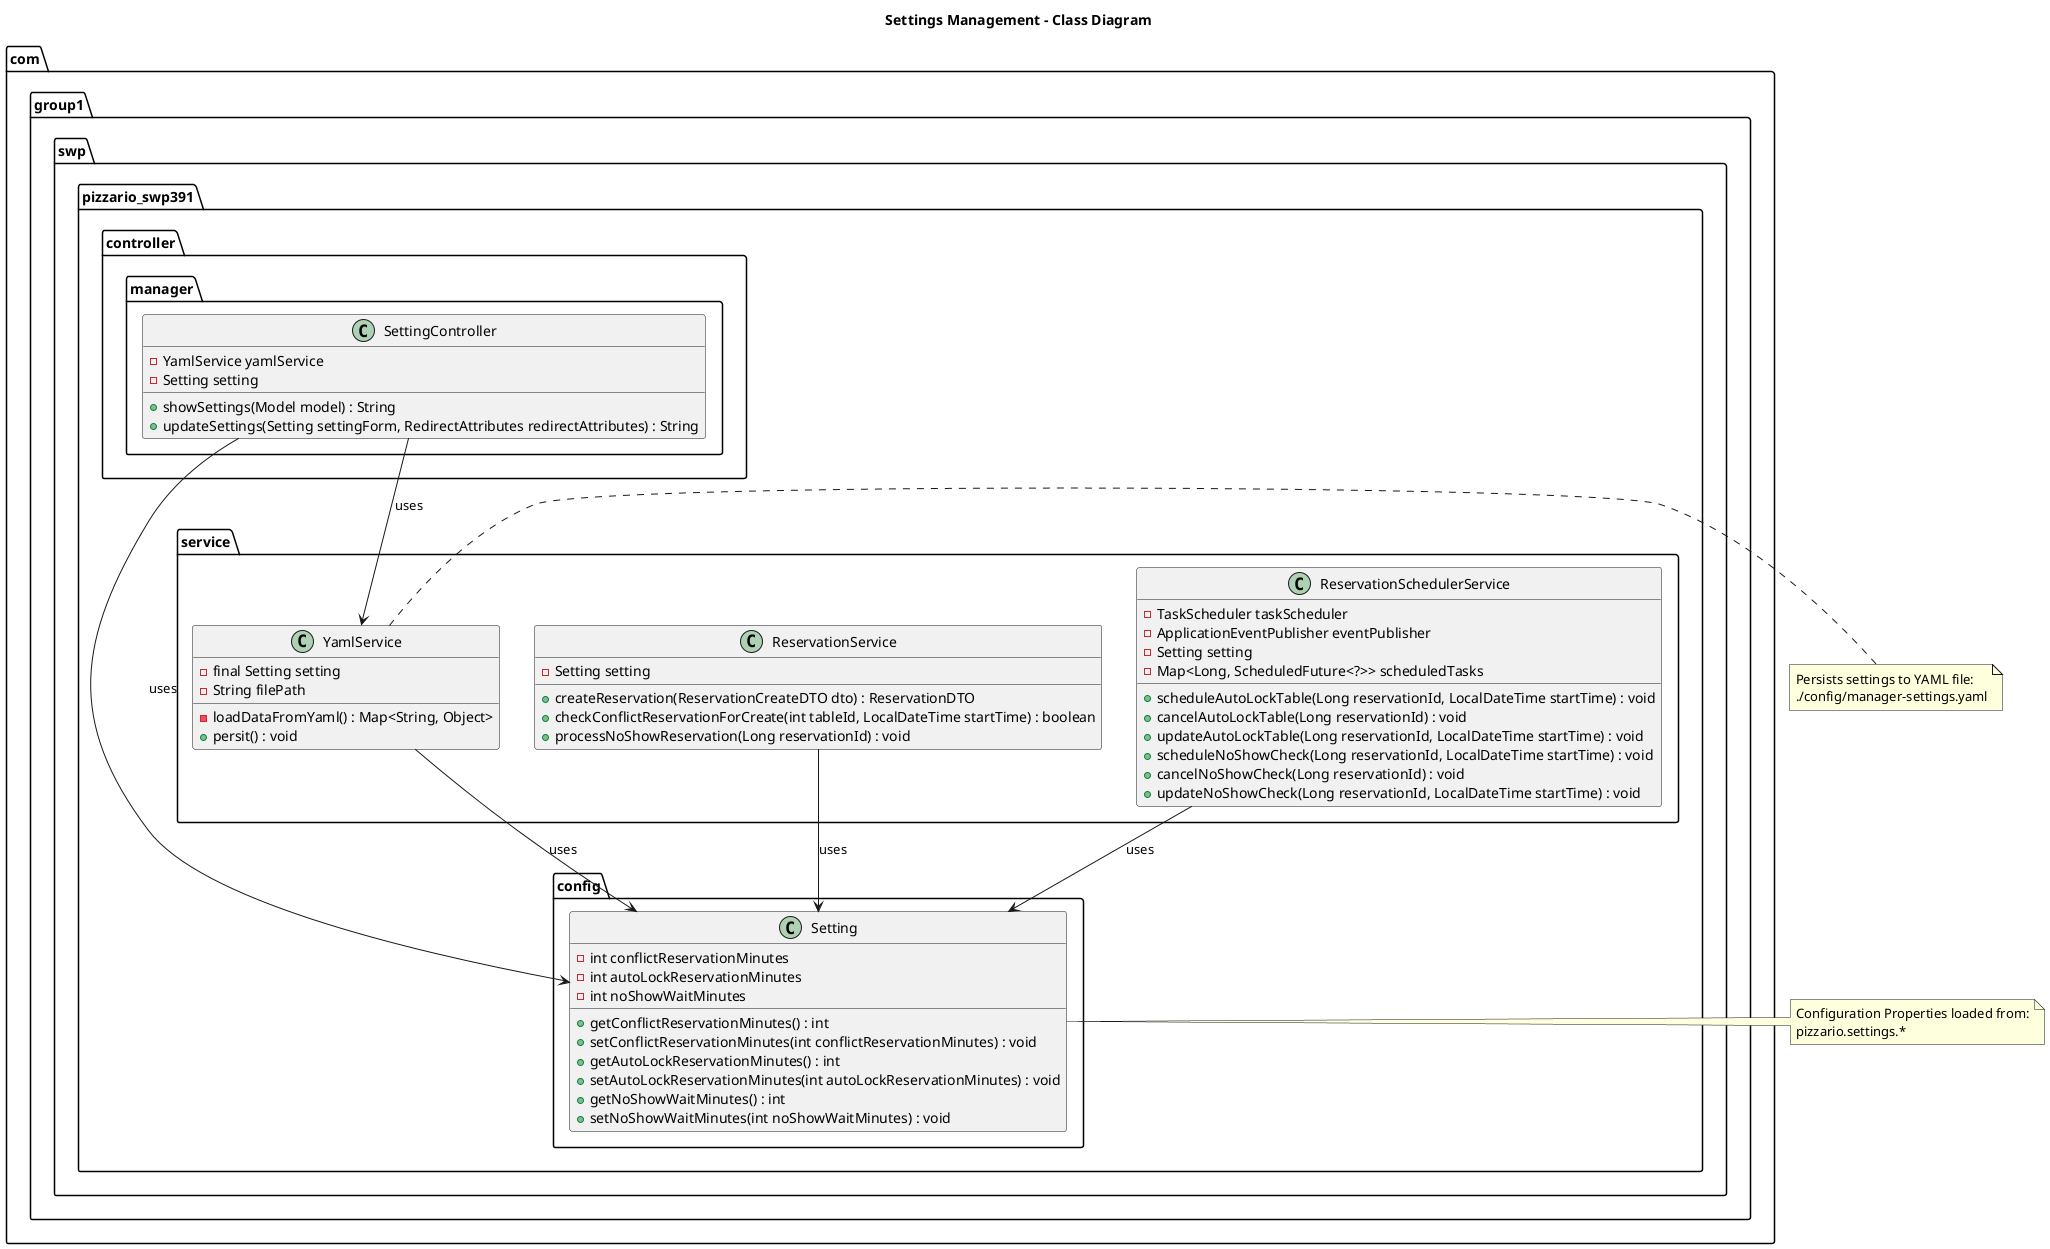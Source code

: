@startuml
title Settings Management - Class Diagram

package "com.group1.swp.pizzario_swp391.controller.manager" {
    class SettingController {
        - YamlService yamlService
        - Setting setting
        + showSettings(Model model) : String
        + updateSettings(Setting settingForm, RedirectAttributes redirectAttributes) : String
    }
}

package "com.group1.swp.pizzario_swp391.config" {
    class Setting {
        - int conflictReservationMinutes
        - int autoLockReservationMinutes
        - int noShowWaitMinutes
        + getConflictReservationMinutes() : int
        + setConflictReservationMinutes(int conflictReservationMinutes) : void
        + getAutoLockReservationMinutes() : int
        + setAutoLockReservationMinutes(int autoLockReservationMinutes) : void
        + getNoShowWaitMinutes() : int
        + setNoShowWaitMinutes(int noShowWaitMinutes) : void
    }
}

package "com.group1.swp.pizzario_swp391.service" {
    class YamlService {
        - final Setting setting
        - String filePath
        - loadDataFromYaml() : Map<String, Object>
        + persit() : void
    }
}

package "com.group1.swp.pizzario_swp391.service" {
    class ReservationService {
        - Setting setting
        + createReservation(ReservationCreateDTO dto) : ReservationDTO
        + checkConflictReservationForCreate(int tableId, LocalDateTime startTime) : boolean
        + processNoShowReservation(Long reservationId) : void
    }
    
    class ReservationSchedulerService {
        - TaskScheduler taskScheduler
        - ApplicationEventPublisher eventPublisher
        - Setting setting
        - Map<Long, ScheduledFuture<?>> scheduledTasks
        + scheduleAutoLockTable(Long reservationId, LocalDateTime startTime) : void
        + cancelAutoLockTable(Long reservationId) : void
        + updateAutoLockTable(Long reservationId, LocalDateTime startTime) : void
        + scheduleNoShowCheck(Long reservationId, LocalDateTime startTime) : void
        + cancelNoShowCheck(Long reservationId) : void
        + updateNoShowCheck(Long reservationId, LocalDateTime startTime) : void
    }
}

SettingController --> Setting : uses
SettingController --> YamlService : uses

YamlService --> Setting : uses

ReservationService --> Setting : uses
ReservationSchedulerService --> Setting : uses

note right of Setting
Configuration Properties loaded from:
pizzario.settings.*
end note

note right of YamlService
Persists settings to YAML file:
./config/manager-settings.yaml
end note

@enduml

